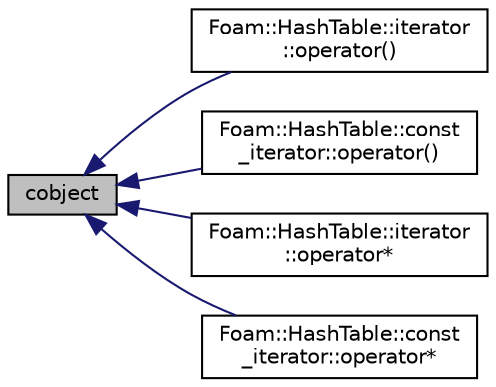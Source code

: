 digraph "cobject"
{
  bgcolor="transparent";
  edge [fontname="Helvetica",fontsize="10",labelfontname="Helvetica",labelfontsize="10"];
  node [fontname="Helvetica",fontsize="10",shape=record];
  rankdir="LR";
  Node1 [label="cobject",height=0.2,width=0.4,color="black", fillcolor="grey75", style="filled", fontcolor="black"];
  Node1 -> Node2 [dir="back",color="midnightblue",fontsize="10",style="solid",fontname="Helvetica"];
  Node2 [label="Foam::HashTable::iterator\l::operator()",height=0.2,width=0.4,color="black",URL="$a01227.html#a67ab9fec03fbd870322d975c8876d3d6"];
  Node1 -> Node3 [dir="back",color="midnightblue",fontsize="10",style="solid",fontname="Helvetica"];
  Node3 [label="Foam::HashTable::const\l_iterator::operator()",height=0.2,width=0.4,color="black",URL="$a00344.html#a67ab9fec03fbd870322d975c8876d3d6"];
  Node1 -> Node4 [dir="back",color="midnightblue",fontsize="10",style="solid",fontname="Helvetica"];
  Node4 [label="Foam::HashTable::iterator\l::operator*",height=0.2,width=0.4,color="black",URL="$a01227.html#aeebbb975fff3afd3d0b5e6e9150be140",tooltip="Return referenced hash value. "];
  Node1 -> Node5 [dir="back",color="midnightblue",fontsize="10",style="solid",fontname="Helvetica"];
  Node5 [label="Foam::HashTable::const\l_iterator::operator*",height=0.2,width=0.4,color="black",URL="$a00344.html#aeebbb975fff3afd3d0b5e6e9150be140",tooltip="Return referenced hash value. "];
}
